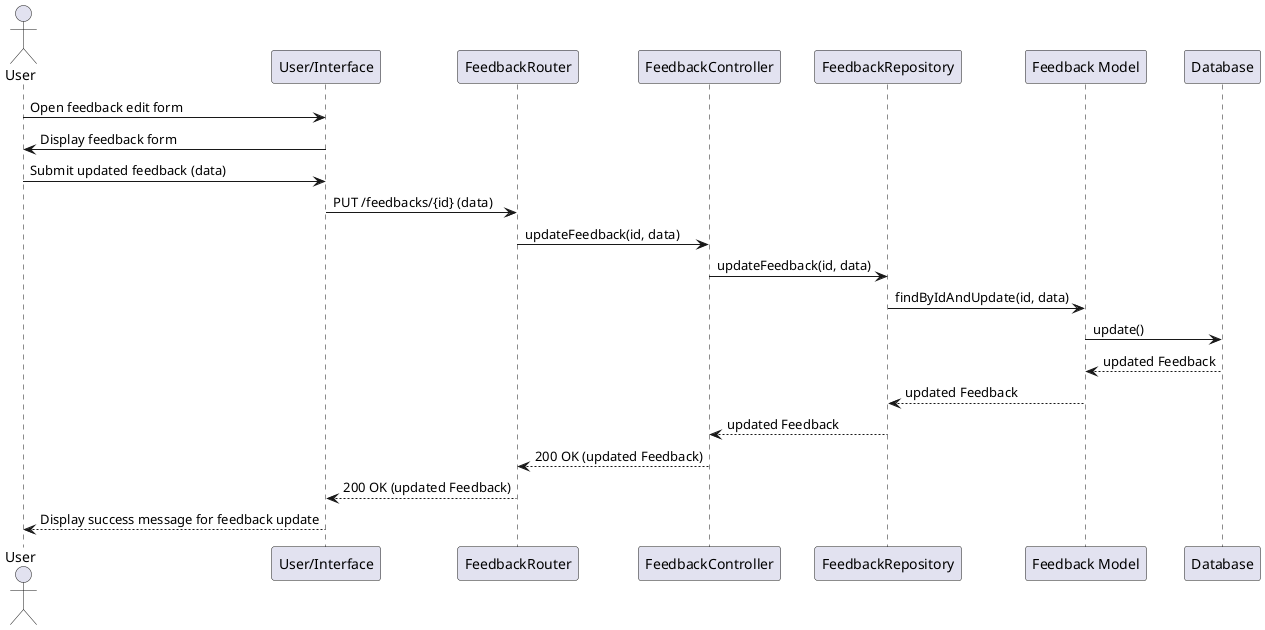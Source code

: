 @startuml
actor User
participant "User/Interface" as UI
participant "FeedbackRouter" as Router
participant "FeedbackController" as Controller
participant "FeedbackRepository" as Repository
participant "Feedback Model" as Model
participant "Database" as DB

User -> UI: Open feedback edit form
UI -> User: Display feedback form

User -> UI: Submit updated feedback (data)
UI -> Router: PUT /feedbacks/{id} (data)
Router -> Controller: updateFeedback(id, data)
Controller -> Repository: updateFeedback(id, data)
Repository -> Model: findByIdAndUpdate(id, data)
Model -> DB: update()
DB --> Model: updated Feedback
Model --> Repository: updated Feedback
Repository --> Controller: updated Feedback
Controller --> Router: 200 OK (updated Feedback)
Router --> UI: 200 OK (updated Feedback)
UI --> User: Display success message for feedback update
@enduml
